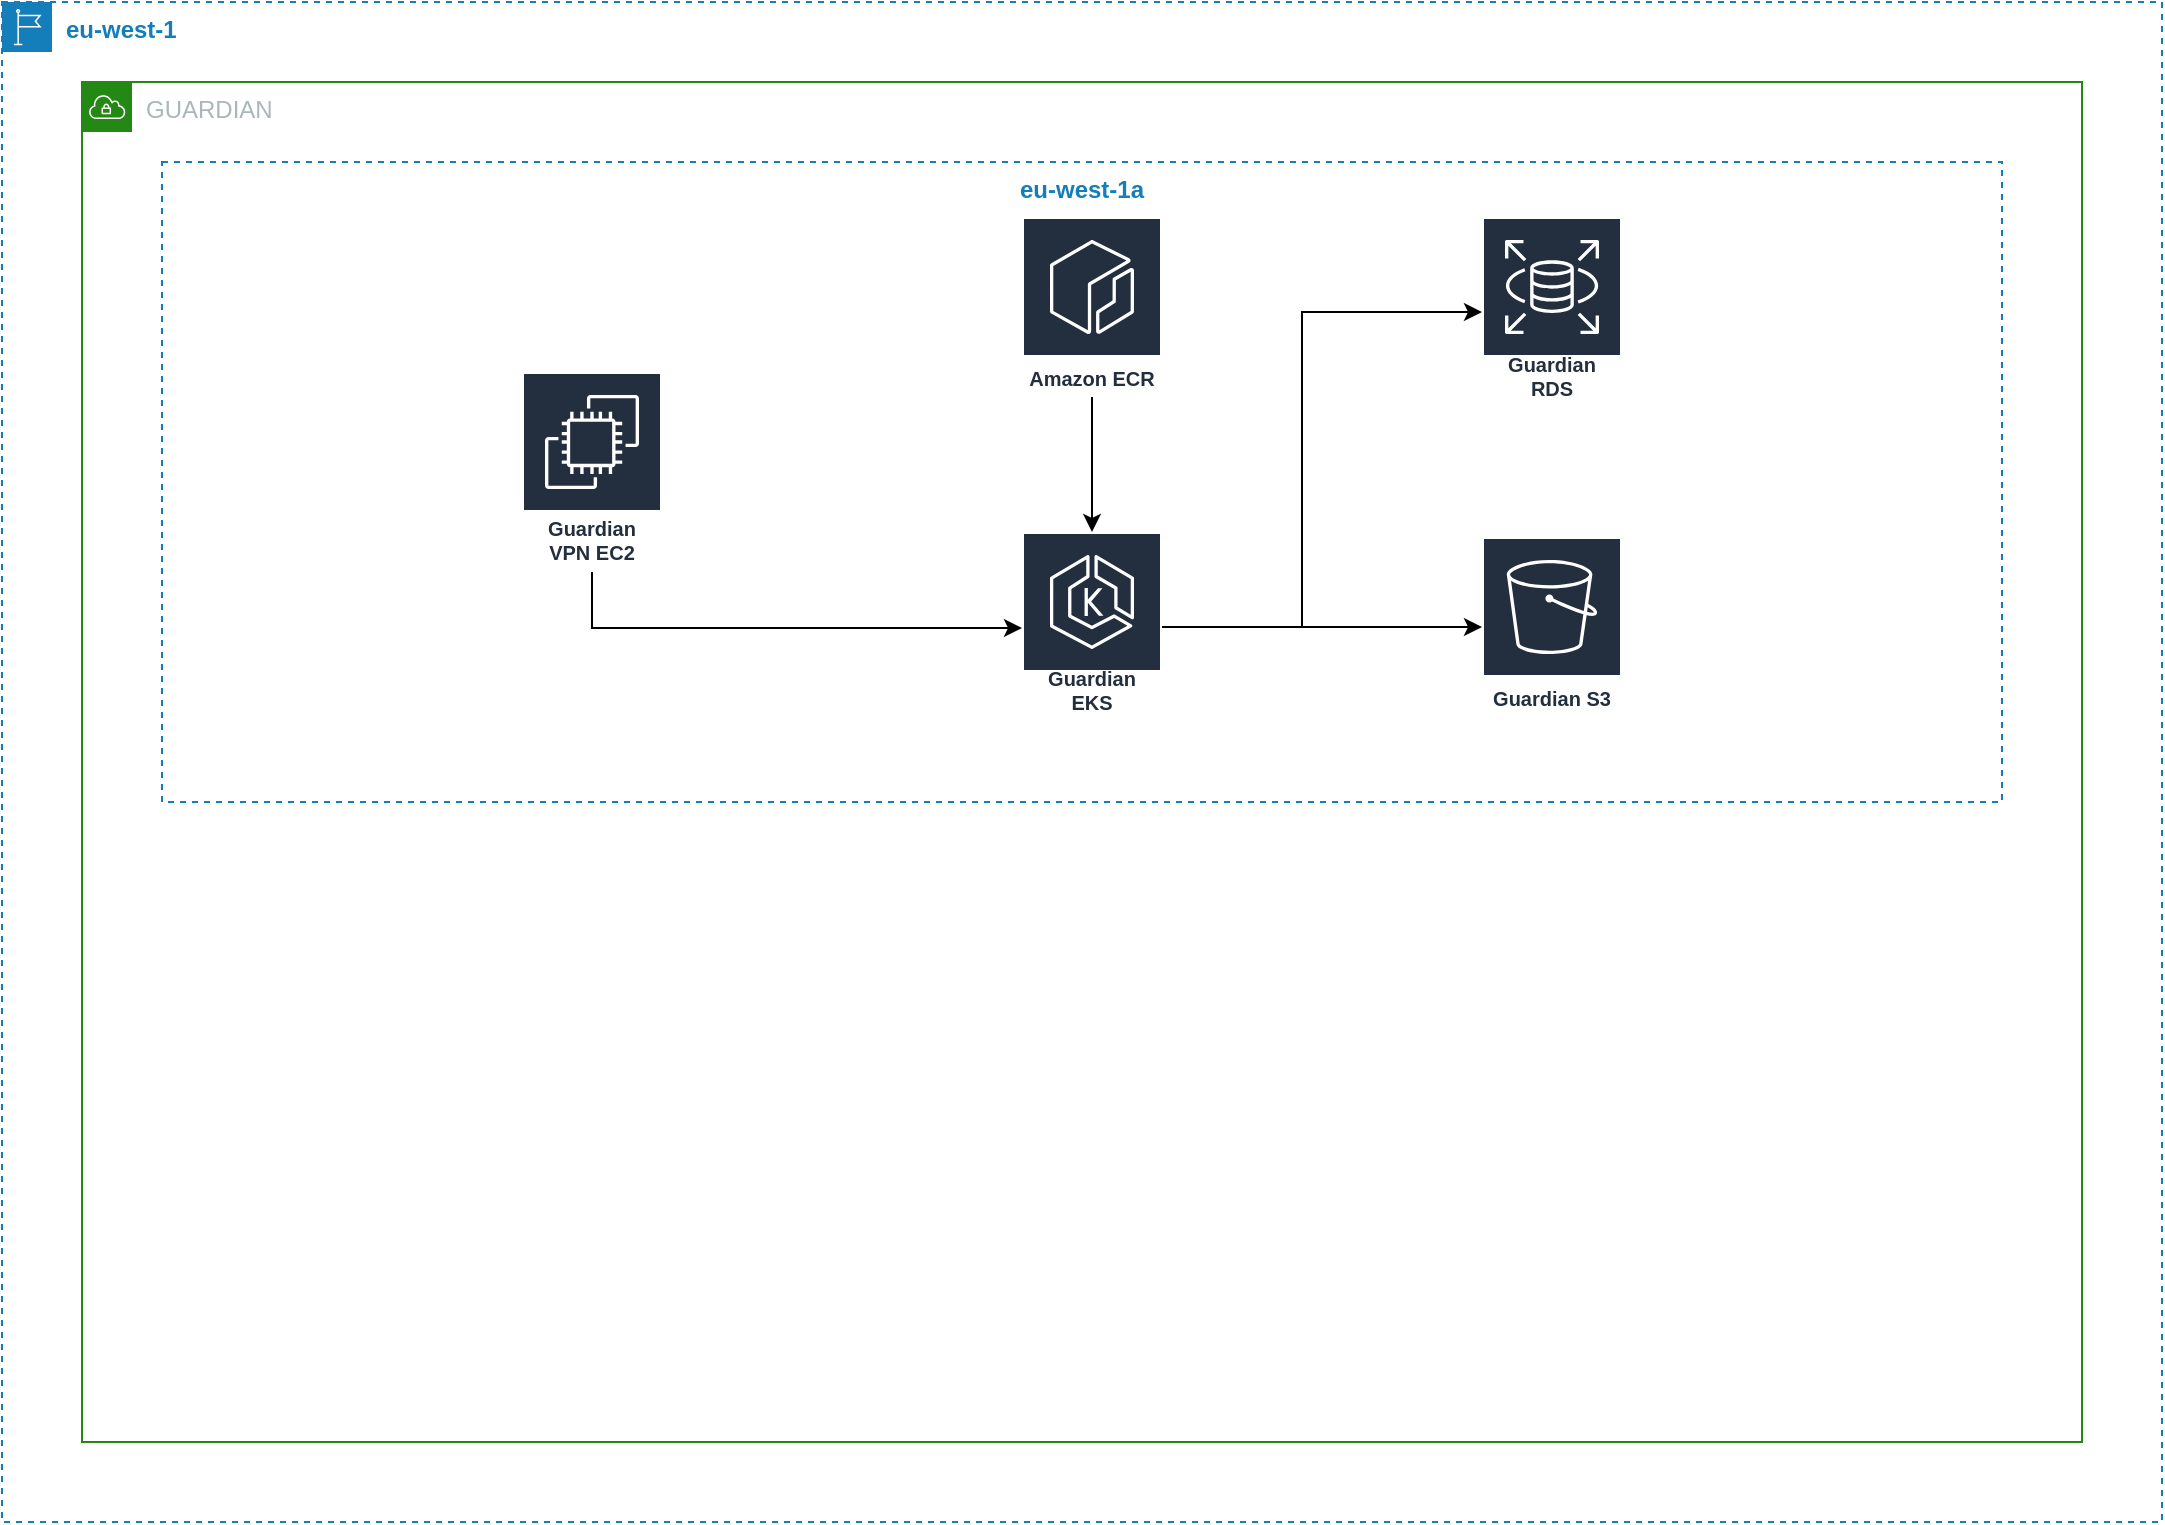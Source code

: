 <mxfile version="14.6.13" type="github"><diagram id="XrFz9S41tJpE_bBW_7jL" name="Page-1"><mxGraphModel dx="1425" dy="872" grid="1" gridSize="10" guides="1" tooltips="1" connect="1" arrows="1" fold="1" page="1" pageScale="1" pageWidth="1169" pageHeight="827" math="0" shadow="0"><root><mxCell id="0"/><mxCell id="1" parent="0"/><mxCell id="FXBJdXie-gMrJei_GJB7-2" value="&lt;b&gt;eu-west-1&lt;/b&gt;" style="points=[[0,0],[0.25,0],[0.5,0],[0.75,0],[1,0],[1,0.25],[1,0.5],[1,0.75],[1,1],[0.75,1],[0.5,1],[0.25,1],[0,1],[0,0.75],[0,0.5],[0,0.25]];outlineConnect=0;gradientColor=none;html=1;whiteSpace=wrap;fontSize=12;fontStyle=0;shape=mxgraph.aws4.group;grIcon=mxgraph.aws4.group_region;strokeColor=#147EBA;fillColor=none;verticalAlign=top;align=left;spacingLeft=30;fontColor=#147EBA;dashed=1;" vertex="1" parent="1"><mxGeometry x="40" y="40" width="1080" height="760" as="geometry"/></mxCell><mxCell id="FXBJdXie-gMrJei_GJB7-3" value="GUARDIAN" style="points=[[0,0],[0.25,0],[0.5,0],[0.75,0],[1,0],[1,0.25],[1,0.5],[1,0.75],[1,1],[0.75,1],[0.5,1],[0.25,1],[0,1],[0,0.75],[0,0.5],[0,0.25]];outlineConnect=0;gradientColor=none;html=1;whiteSpace=wrap;fontSize=12;fontStyle=0;shape=mxgraph.aws4.group;grIcon=mxgraph.aws4.group_vpc;strokeColor=#248814;fillColor=none;verticalAlign=top;align=left;spacingLeft=30;fontColor=#AAB7B8;dashed=0;" vertex="1" parent="1"><mxGeometry x="80" y="80" width="1000" height="680" as="geometry"/></mxCell><mxCell id="FXBJdXie-gMrJei_GJB7-4" value="eu-west-1a" style="fillColor=none;strokeColor=#147EBA;dashed=1;verticalAlign=top;fontStyle=1;fontColor=#147EBA;" vertex="1" parent="1"><mxGeometry x="120" y="120" width="920" height="320" as="geometry"/></mxCell><mxCell id="FXBJdXie-gMrJei_GJB7-12" style="edgeStyle=orthogonalEdgeStyle;rounded=0;orthogonalLoop=1;jettySize=auto;html=1;" edge="1" parent="1" source="FXBJdXie-gMrJei_GJB7-5" target="FXBJdXie-gMrJei_GJB7-6"><mxGeometry relative="1" as="geometry"><Array as="points"><mxPoint x="690" y="353"/><mxPoint x="690" y="195"/></Array></mxGeometry></mxCell><mxCell id="FXBJdXie-gMrJei_GJB7-13" style="edgeStyle=orthogonalEdgeStyle;rounded=0;orthogonalLoop=1;jettySize=auto;html=1;" edge="1" parent="1" source="FXBJdXie-gMrJei_GJB7-5" target="FXBJdXie-gMrJei_GJB7-11"><mxGeometry relative="1" as="geometry"/></mxCell><mxCell id="FXBJdXie-gMrJei_GJB7-5" value="Guardian EKS" style="outlineConnect=0;fontColor=#232F3E;gradientColor=none;strokeColor=#ffffff;fillColor=#232F3E;dashed=0;verticalLabelPosition=middle;verticalAlign=bottom;align=center;html=1;whiteSpace=wrap;fontSize=10;fontStyle=1;spacing=3;shape=mxgraph.aws4.productIcon;prIcon=mxgraph.aws4.eks;" vertex="1" parent="1"><mxGeometry x="550" y="305" width="70" height="95" as="geometry"/></mxCell><mxCell id="FXBJdXie-gMrJei_GJB7-6" value="Guardian RDS" style="outlineConnect=0;fontColor=#232F3E;gradientColor=none;strokeColor=#ffffff;fillColor=#232F3E;dashed=0;verticalLabelPosition=middle;verticalAlign=bottom;align=center;html=1;whiteSpace=wrap;fontSize=10;fontStyle=1;spacing=3;shape=mxgraph.aws4.productIcon;prIcon=mxgraph.aws4.rds;" vertex="1" parent="1"><mxGeometry x="780" y="147.5" width="70" height="95" as="geometry"/></mxCell><mxCell id="FXBJdXie-gMrJei_GJB7-8" style="edgeStyle=orthogonalEdgeStyle;rounded=0;orthogonalLoop=1;jettySize=auto;html=1;" edge="1" parent="1" source="FXBJdXie-gMrJei_GJB7-7" target="FXBJdXie-gMrJei_GJB7-5"><mxGeometry relative="1" as="geometry"/></mxCell><mxCell id="FXBJdXie-gMrJei_GJB7-7" value="Amazon ECR" style="outlineConnect=0;fontColor=#232F3E;gradientColor=none;strokeColor=#ffffff;fillColor=#232F3E;dashed=0;verticalLabelPosition=middle;verticalAlign=bottom;align=center;html=1;whiteSpace=wrap;fontSize=10;fontStyle=1;spacing=3;shape=mxgraph.aws4.productIcon;prIcon=mxgraph.aws4.ecr;" vertex="1" parent="1"><mxGeometry x="550" y="147.5" width="70" height="90" as="geometry"/></mxCell><mxCell id="FXBJdXie-gMrJei_GJB7-14" style="edgeStyle=orthogonalEdgeStyle;rounded=0;orthogonalLoop=1;jettySize=auto;html=1;" edge="1" parent="1" source="FXBJdXie-gMrJei_GJB7-10" target="FXBJdXie-gMrJei_GJB7-5"><mxGeometry relative="1" as="geometry"><Array as="points"><mxPoint x="335" y="353"/></Array></mxGeometry></mxCell><mxCell id="FXBJdXie-gMrJei_GJB7-10" value="Guardian VPN EC2" style="outlineConnect=0;fontColor=#232F3E;gradientColor=none;strokeColor=#ffffff;fillColor=#232F3E;dashed=0;verticalLabelPosition=middle;verticalAlign=bottom;align=center;html=1;whiteSpace=wrap;fontSize=10;fontStyle=1;spacing=3;shape=mxgraph.aws4.productIcon;prIcon=mxgraph.aws4.ec2;" vertex="1" parent="1"><mxGeometry x="300" y="225" width="70" height="100" as="geometry"/></mxCell><mxCell id="FXBJdXie-gMrJei_GJB7-11" value="Guardian S3" style="outlineConnect=0;fontColor=#232F3E;gradientColor=none;strokeColor=#ffffff;fillColor=#232F3E;dashed=0;verticalLabelPosition=middle;verticalAlign=bottom;align=center;html=1;whiteSpace=wrap;fontSize=10;fontStyle=1;spacing=3;shape=mxgraph.aws4.productIcon;prIcon=mxgraph.aws4.s3;" vertex="1" parent="1"><mxGeometry x="780" y="307.5" width="70" height="90" as="geometry"/></mxCell></root></mxGraphModel></diagram></mxfile>